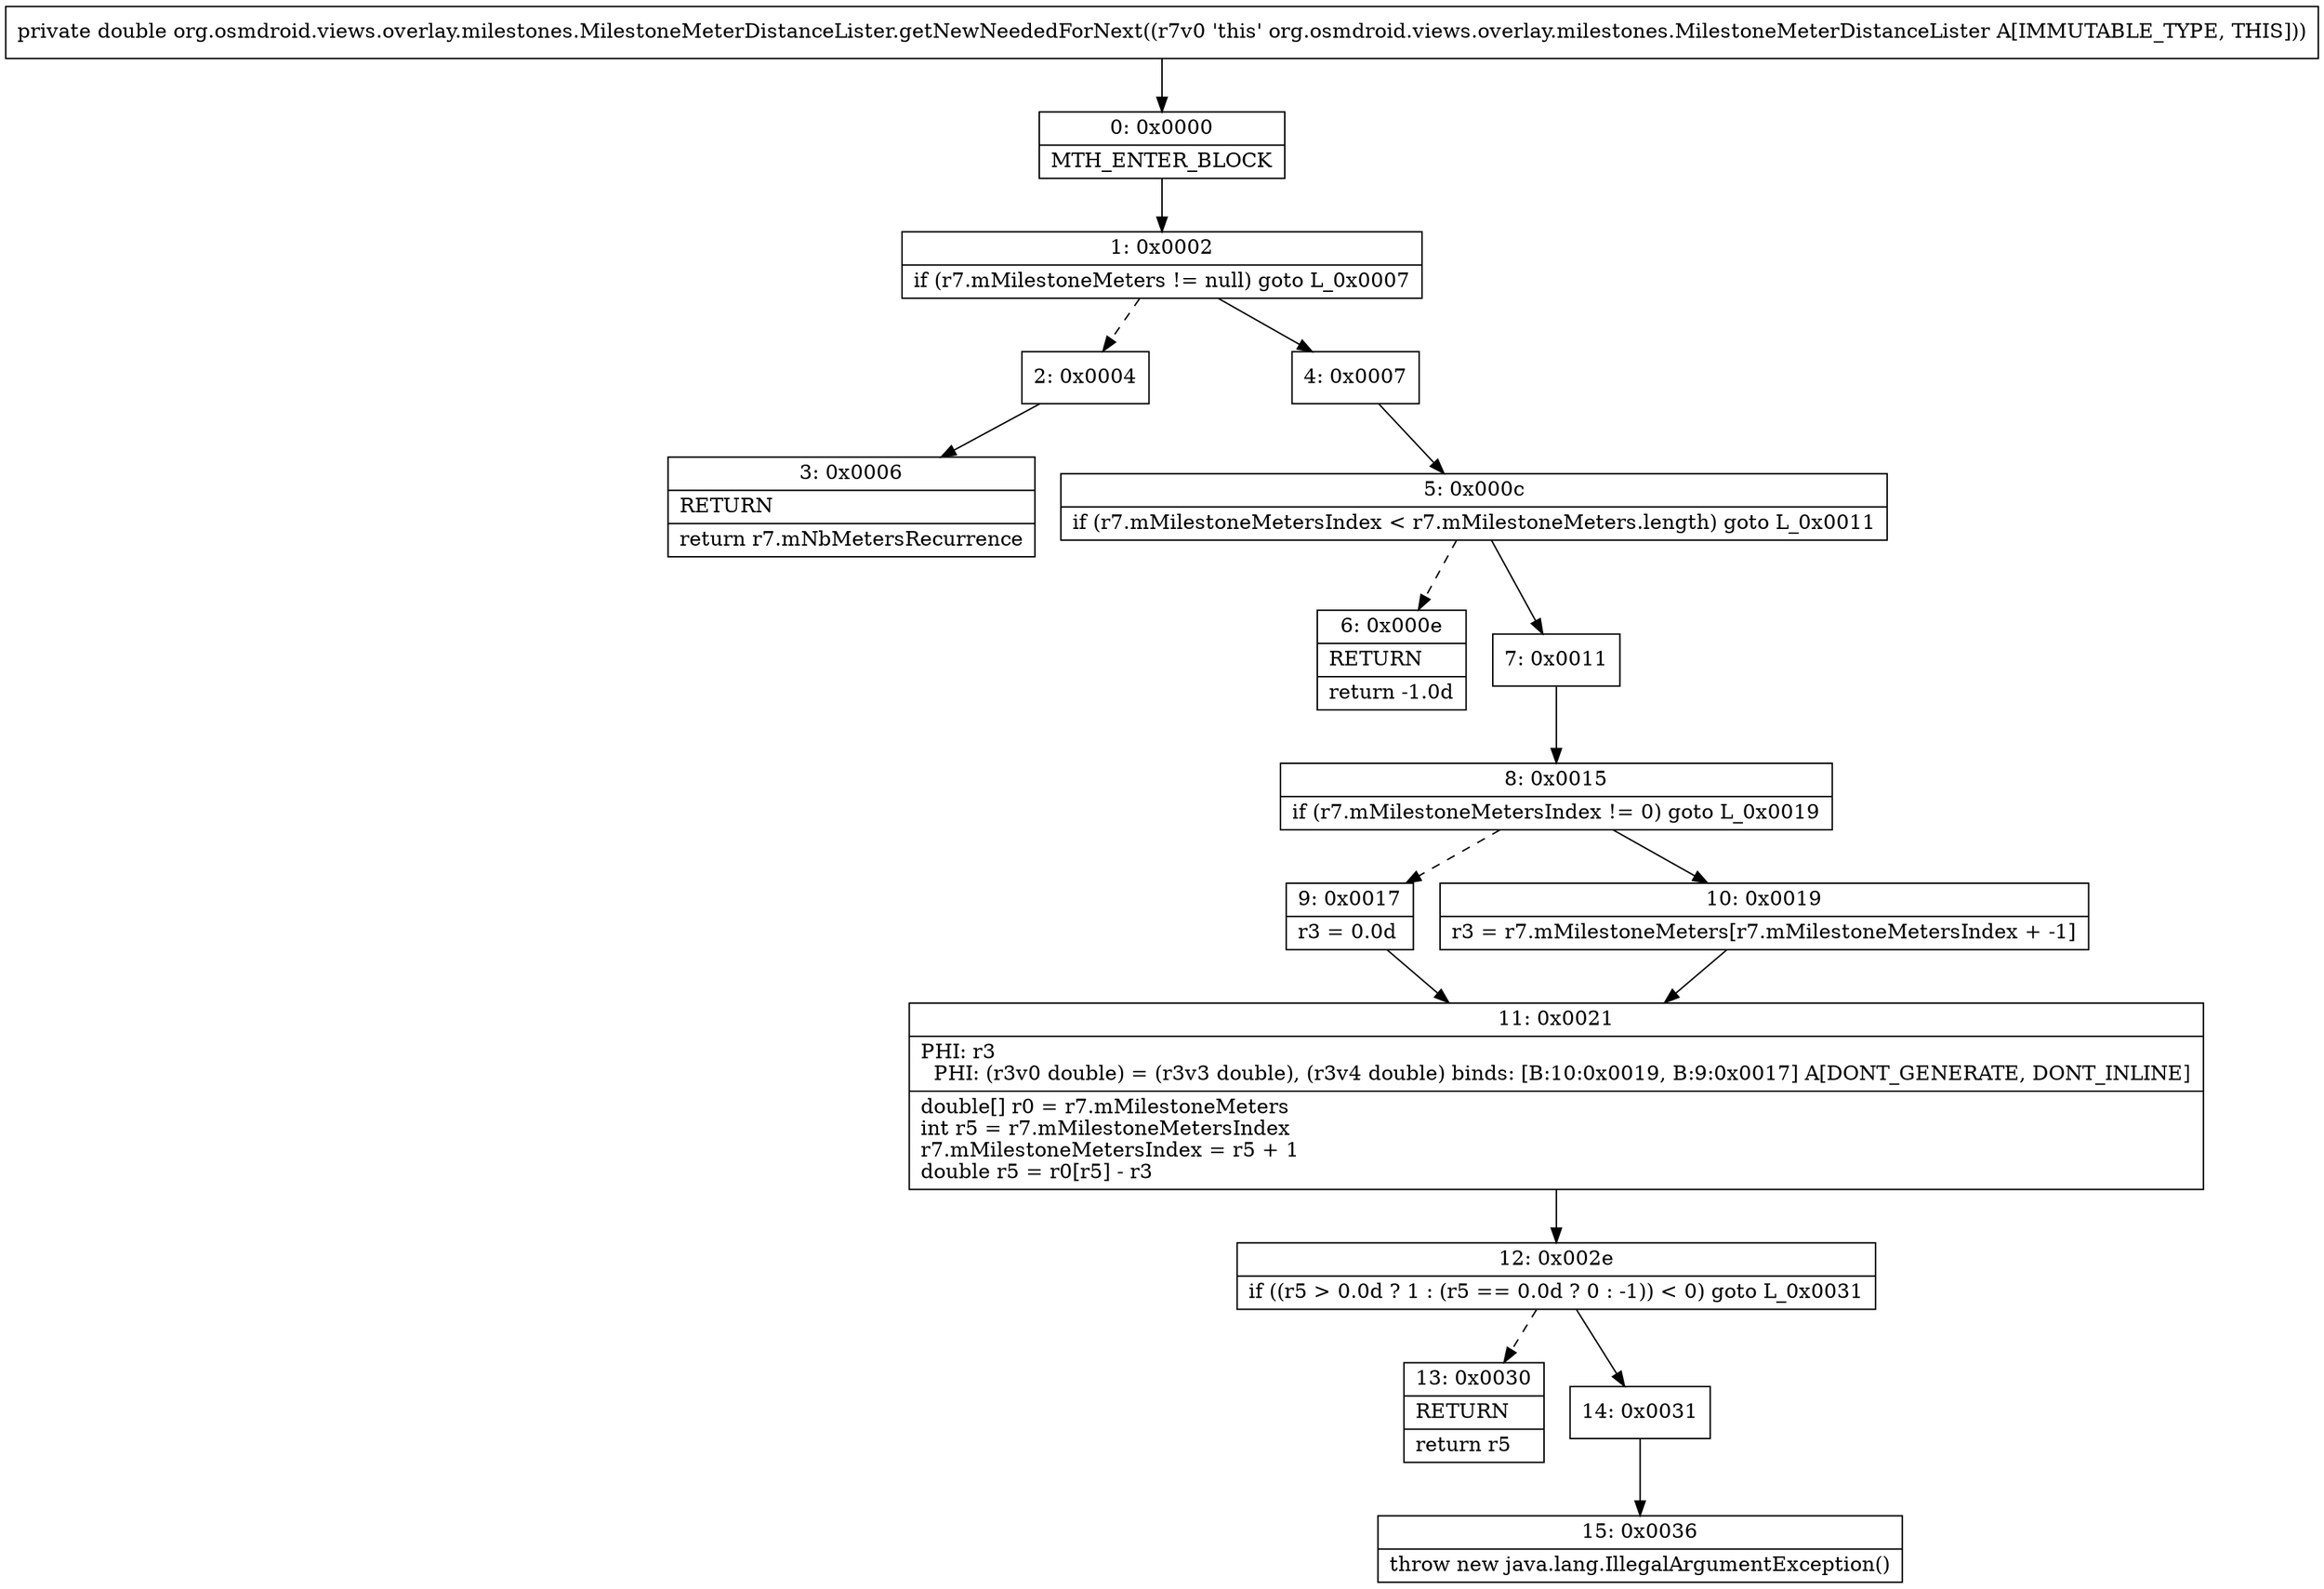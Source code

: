 digraph "CFG fororg.osmdroid.views.overlay.milestones.MilestoneMeterDistanceLister.getNewNeededForNext()D" {
Node_0 [shape=record,label="{0\:\ 0x0000|MTH_ENTER_BLOCK\l}"];
Node_1 [shape=record,label="{1\:\ 0x0002|if (r7.mMilestoneMeters != null) goto L_0x0007\l}"];
Node_2 [shape=record,label="{2\:\ 0x0004}"];
Node_3 [shape=record,label="{3\:\ 0x0006|RETURN\l|return r7.mNbMetersRecurrence\l}"];
Node_4 [shape=record,label="{4\:\ 0x0007}"];
Node_5 [shape=record,label="{5\:\ 0x000c|if (r7.mMilestoneMetersIndex \< r7.mMilestoneMeters.length) goto L_0x0011\l}"];
Node_6 [shape=record,label="{6\:\ 0x000e|RETURN\l|return \-1.0d\l}"];
Node_7 [shape=record,label="{7\:\ 0x0011}"];
Node_8 [shape=record,label="{8\:\ 0x0015|if (r7.mMilestoneMetersIndex != 0) goto L_0x0019\l}"];
Node_9 [shape=record,label="{9\:\ 0x0017|r3 = 0.0d\l}"];
Node_10 [shape=record,label="{10\:\ 0x0019|r3 = r7.mMilestoneMeters[r7.mMilestoneMetersIndex + \-1]\l}"];
Node_11 [shape=record,label="{11\:\ 0x0021|PHI: r3 \l  PHI: (r3v0 double) = (r3v3 double), (r3v4 double) binds: [B:10:0x0019, B:9:0x0017] A[DONT_GENERATE, DONT_INLINE]\l|double[] r0 = r7.mMilestoneMeters\lint r5 = r7.mMilestoneMetersIndex\lr7.mMilestoneMetersIndex = r5 + 1\ldouble r5 = r0[r5] \- r3\l}"];
Node_12 [shape=record,label="{12\:\ 0x002e|if ((r5 \> 0.0d ? 1 : (r5 == 0.0d ? 0 : \-1)) \< 0) goto L_0x0031\l}"];
Node_13 [shape=record,label="{13\:\ 0x0030|RETURN\l|return r5\l}"];
Node_14 [shape=record,label="{14\:\ 0x0031}"];
Node_15 [shape=record,label="{15\:\ 0x0036|throw new java.lang.IllegalArgumentException()\l}"];
MethodNode[shape=record,label="{private double org.osmdroid.views.overlay.milestones.MilestoneMeterDistanceLister.getNewNeededForNext((r7v0 'this' org.osmdroid.views.overlay.milestones.MilestoneMeterDistanceLister A[IMMUTABLE_TYPE, THIS])) }"];
MethodNode -> Node_0;
Node_0 -> Node_1;
Node_1 -> Node_2[style=dashed];
Node_1 -> Node_4;
Node_2 -> Node_3;
Node_4 -> Node_5;
Node_5 -> Node_6[style=dashed];
Node_5 -> Node_7;
Node_7 -> Node_8;
Node_8 -> Node_9[style=dashed];
Node_8 -> Node_10;
Node_9 -> Node_11;
Node_10 -> Node_11;
Node_11 -> Node_12;
Node_12 -> Node_13[style=dashed];
Node_12 -> Node_14;
Node_14 -> Node_15;
}

